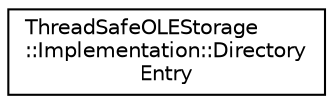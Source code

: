 digraph "类继承关系图"
{
  edge [fontname="Helvetica",fontsize="10",labelfontname="Helvetica",labelfontsize="10"];
  node [fontname="Helvetica",fontsize="10",shape=record];
  rankdir="LR";
  Node0 [label="ThreadSafeOLEStorage\l::Implementation::Directory\lEntry",height=0.2,width=0.4,color="black", fillcolor="white", style="filled",URL="$struct_thread_safe_o_l_e_storage_1_1_implementation_1_1_directory_entry.html"];
}
